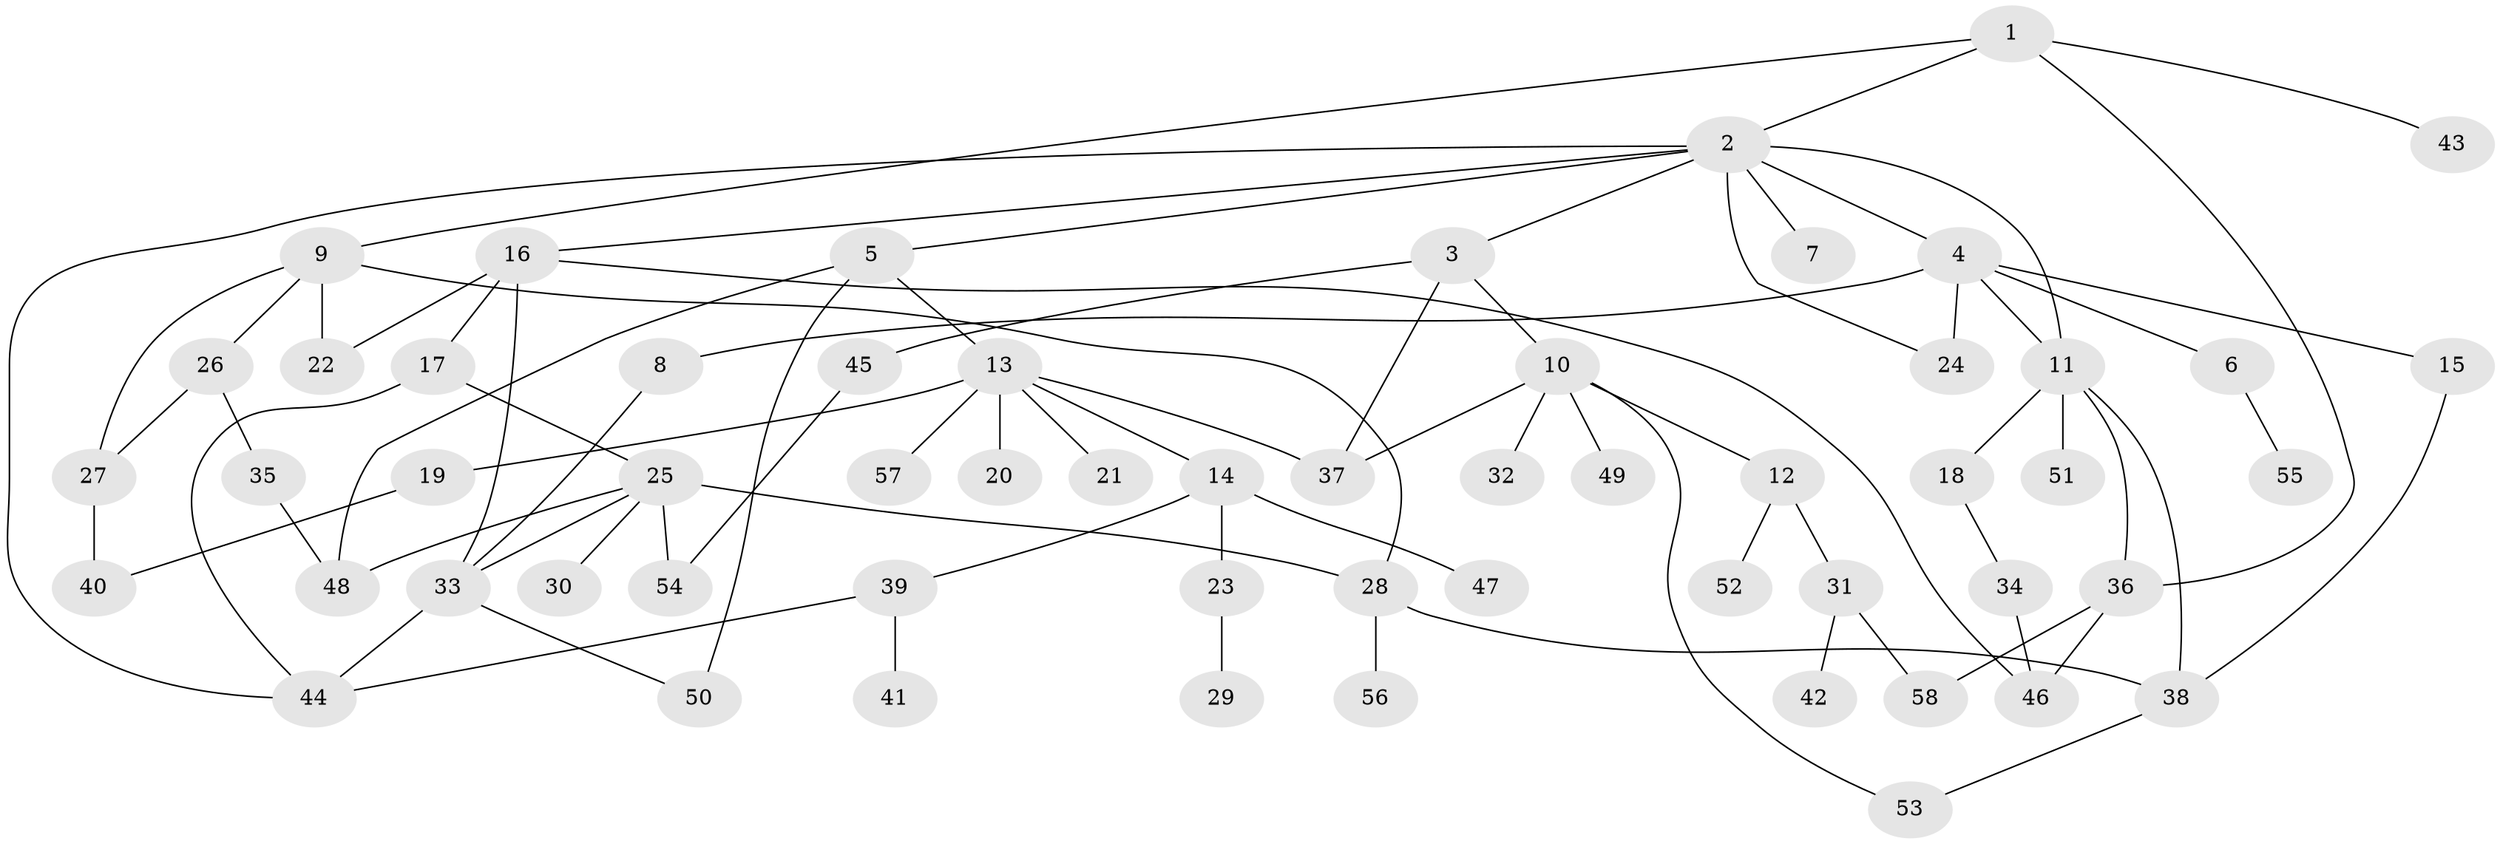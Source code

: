 // Generated by graph-tools (version 1.1) at 2025/49/03/09/25 03:49:21]
// undirected, 58 vertices, 81 edges
graph export_dot {
graph [start="1"]
  node [color=gray90,style=filled];
  1;
  2;
  3;
  4;
  5;
  6;
  7;
  8;
  9;
  10;
  11;
  12;
  13;
  14;
  15;
  16;
  17;
  18;
  19;
  20;
  21;
  22;
  23;
  24;
  25;
  26;
  27;
  28;
  29;
  30;
  31;
  32;
  33;
  34;
  35;
  36;
  37;
  38;
  39;
  40;
  41;
  42;
  43;
  44;
  45;
  46;
  47;
  48;
  49;
  50;
  51;
  52;
  53;
  54;
  55;
  56;
  57;
  58;
  1 -- 2;
  1 -- 9;
  1 -- 43;
  1 -- 36;
  2 -- 3;
  2 -- 4;
  2 -- 5;
  2 -- 7;
  2 -- 16;
  2 -- 11;
  2 -- 24;
  2 -- 44;
  3 -- 10;
  3 -- 37;
  3 -- 45;
  4 -- 6;
  4 -- 8;
  4 -- 11;
  4 -- 15;
  4 -- 24;
  5 -- 13;
  5 -- 48;
  5 -- 50;
  6 -- 55;
  8 -- 33;
  9 -- 26;
  9 -- 28;
  9 -- 27;
  9 -- 22;
  10 -- 12;
  10 -- 32;
  10 -- 49;
  10 -- 53;
  10 -- 37;
  11 -- 18;
  11 -- 36;
  11 -- 51;
  11 -- 38;
  12 -- 31;
  12 -- 52;
  13 -- 14;
  13 -- 19;
  13 -- 20;
  13 -- 21;
  13 -- 57;
  13 -- 37;
  14 -- 23;
  14 -- 39;
  14 -- 47;
  15 -- 38;
  16 -- 17;
  16 -- 22;
  16 -- 33;
  16 -- 46;
  17 -- 25;
  17 -- 44;
  18 -- 34;
  19 -- 40;
  23 -- 29;
  25 -- 28;
  25 -- 30;
  25 -- 48;
  25 -- 54;
  25 -- 33;
  26 -- 27;
  26 -- 35;
  27 -- 40;
  28 -- 38;
  28 -- 56;
  31 -- 42;
  31 -- 58;
  33 -- 50;
  33 -- 44;
  34 -- 46;
  35 -- 48;
  36 -- 58;
  36 -- 46;
  38 -- 53;
  39 -- 41;
  39 -- 44;
  45 -- 54;
}
